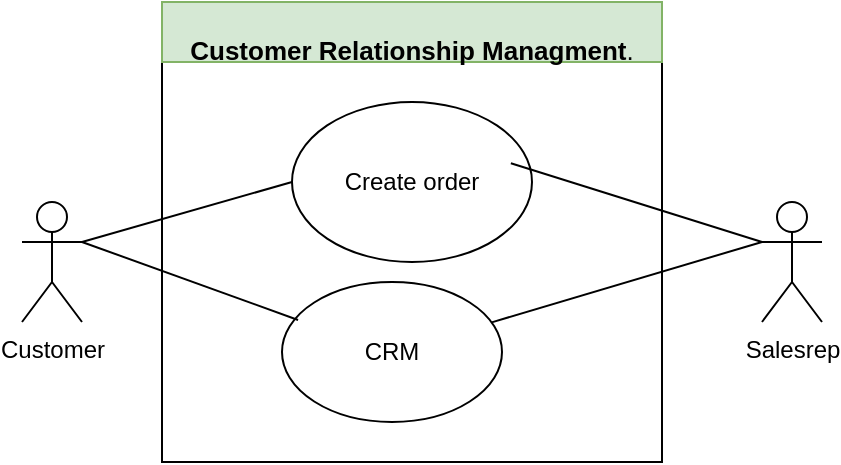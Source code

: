 <mxfile version="26.0.10">
  <diagram name="Page-1" id="y2hfh7qbZ_ZIxpRopkPN">
    <mxGraphModel dx="1273" dy="826" grid="1" gridSize="10" guides="1" tooltips="1" connect="1" arrows="1" fold="1" page="1" pageScale="1" pageWidth="850" pageHeight="1100" math="0" shadow="0">
      <root>
        <mxCell id="0" />
        <mxCell id="1" parent="0" />
        <mxCell id="OL-qWWrTxWMbyO2YjuC3-1" value="Customer" style="shape=umlActor;verticalLabelPosition=bottom;verticalAlign=top;html=1;outlineConnect=0;" vertex="1" parent="1">
          <mxGeometry x="160" y="190" width="30" height="60" as="geometry" />
        </mxCell>
        <mxCell id="OL-qWWrTxWMbyO2YjuC3-2" value="" style="rounded=0;whiteSpace=wrap;html=1;" vertex="1" parent="1">
          <mxGeometry x="230" y="90" width="250" height="230" as="geometry" />
        </mxCell>
        <mxCell id="OL-qWWrTxWMbyO2YjuC3-3" value="Create order" style="ellipse;whiteSpace=wrap;html=1;" vertex="1" parent="1">
          <mxGeometry x="295" y="140" width="120" height="80" as="geometry" />
        </mxCell>
        <mxCell id="OL-qWWrTxWMbyO2YjuC3-4" value="" style="endArrow=none;html=1;rounded=0;entryX=0;entryY=0.5;entryDx=0;entryDy=0;" edge="1" parent="1" target="OL-qWWrTxWMbyO2YjuC3-3">
          <mxGeometry width="50" height="50" relative="1" as="geometry">
            <mxPoint x="190" y="210" as="sourcePoint" />
            <mxPoint x="270" y="190" as="targetPoint" />
          </mxGeometry>
        </mxCell>
        <mxCell id="OL-qWWrTxWMbyO2YjuC3-5" value="Salesrep" style="shape=umlActor;verticalLabelPosition=bottom;verticalAlign=top;html=1;outlineConnect=0;" vertex="1" parent="1">
          <mxGeometry x="530" y="190" width="30" height="60" as="geometry" />
        </mxCell>
        <mxCell id="OL-qWWrTxWMbyO2YjuC3-6" value="" style="endArrow=none;html=1;rounded=0;exitX=0;exitY=0.333;exitDx=0;exitDy=0;exitPerimeter=0;" edge="1" parent="1" source="OL-qWWrTxWMbyO2YjuC3-5" target="OL-qWWrTxWMbyO2YjuC3-7">
          <mxGeometry width="50" height="50" relative="1" as="geometry">
            <mxPoint x="520" y="230" as="sourcePoint" />
            <mxPoint x="450" y="320" as="targetPoint" />
          </mxGeometry>
        </mxCell>
        <mxCell id="OL-qWWrTxWMbyO2YjuC3-7" value="CRM" style="ellipse;whiteSpace=wrap;html=1;" vertex="1" parent="1">
          <mxGeometry x="290" y="230" width="110" height="70" as="geometry" />
        </mxCell>
        <mxCell id="OL-qWWrTxWMbyO2YjuC3-8" value="" style="endArrow=none;html=1;rounded=0;entryX=0.073;entryY=0.271;entryDx=0;entryDy=0;entryPerimeter=0;exitX=1;exitY=0.333;exitDx=0;exitDy=0;exitPerimeter=0;" edge="1" parent="1" source="OL-qWWrTxWMbyO2YjuC3-1" target="OL-qWWrTxWMbyO2YjuC3-7">
          <mxGeometry width="50" height="50" relative="1" as="geometry">
            <mxPoint x="240" y="260" as="sourcePoint" />
            <mxPoint x="290" y="210" as="targetPoint" />
          </mxGeometry>
        </mxCell>
        <mxCell id="OL-qWWrTxWMbyO2YjuC3-9" value="" style="endArrow=none;html=1;rounded=0;entryX=0;entryY=0.333;entryDx=0;entryDy=0;entryPerimeter=0;exitX=0.912;exitY=0.383;exitDx=0;exitDy=0;exitPerimeter=0;" edge="1" parent="1" source="OL-qWWrTxWMbyO2YjuC3-3" target="OL-qWWrTxWMbyO2YjuC3-5">
          <mxGeometry width="50" height="50" relative="1" as="geometry">
            <mxPoint x="425" y="180" as="sourcePoint" />
            <mxPoint x="475" y="130" as="targetPoint" />
          </mxGeometry>
        </mxCell>
        <mxCell id="OL-qWWrTxWMbyO2YjuC3-10" value="&lt;h1 style=&quot;margin-top: 0px;&quot;&gt;&lt;font style=&quot;font-size: 13px;&quot;&gt;&lt;span style=&quot;background-color: transparent; color: light-dark(rgb(0, 0, 0), rgb(255, 255, 255));&quot;&gt;Customer Relationship Managment&lt;/span&gt;&lt;span style=&quot;background-color: transparent; color: light-dark(rgb(0, 0, 0), rgb(255, 255, 255)); font-weight: normal;&quot;&gt;.&lt;/span&gt;&lt;/font&gt;&lt;/h1&gt;" style="text;html=1;whiteSpace=wrap;overflow=hidden;rounded=0;fillColor=#d5e8d4;strokeColor=#82b366;align=center;" vertex="1" parent="1">
          <mxGeometry x="230" y="90" width="250" height="30" as="geometry" />
        </mxCell>
      </root>
    </mxGraphModel>
  </diagram>
</mxfile>
